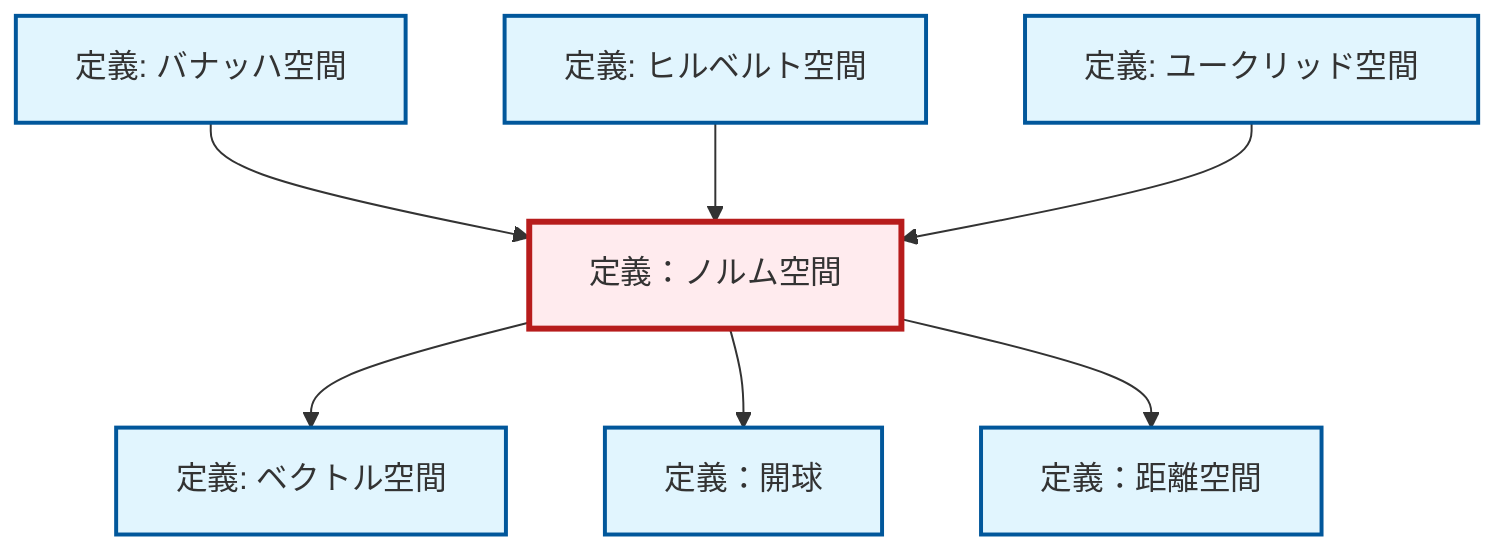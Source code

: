 graph TD
    classDef definition fill:#e1f5fe,stroke:#01579b,stroke-width:2px
    classDef theorem fill:#f3e5f5,stroke:#4a148c,stroke-width:2px
    classDef axiom fill:#fff3e0,stroke:#e65100,stroke-width:2px
    classDef example fill:#e8f5e9,stroke:#1b5e20,stroke-width:2px
    classDef current fill:#ffebee,stroke:#b71c1c,stroke-width:3px
    def-hilbert-space["定義: ヒルベルト空間"]:::definition
    def-banach-space["定義: バナッハ空間"]:::definition
    def-normed-vector-space["定義：ノルム空間"]:::definition
    def-open-ball["定義：開球"]:::definition
    def-euclidean-space["定義: ユークリッド空間"]:::definition
    def-metric-space["定義：距離空間"]:::definition
    def-vector-space["定義: ベクトル空間"]:::definition
    def-normed-vector-space --> def-vector-space
    def-banach-space --> def-normed-vector-space
    def-normed-vector-space --> def-open-ball
    def-normed-vector-space --> def-metric-space
    def-hilbert-space --> def-normed-vector-space
    def-euclidean-space --> def-normed-vector-space
    class def-normed-vector-space current
